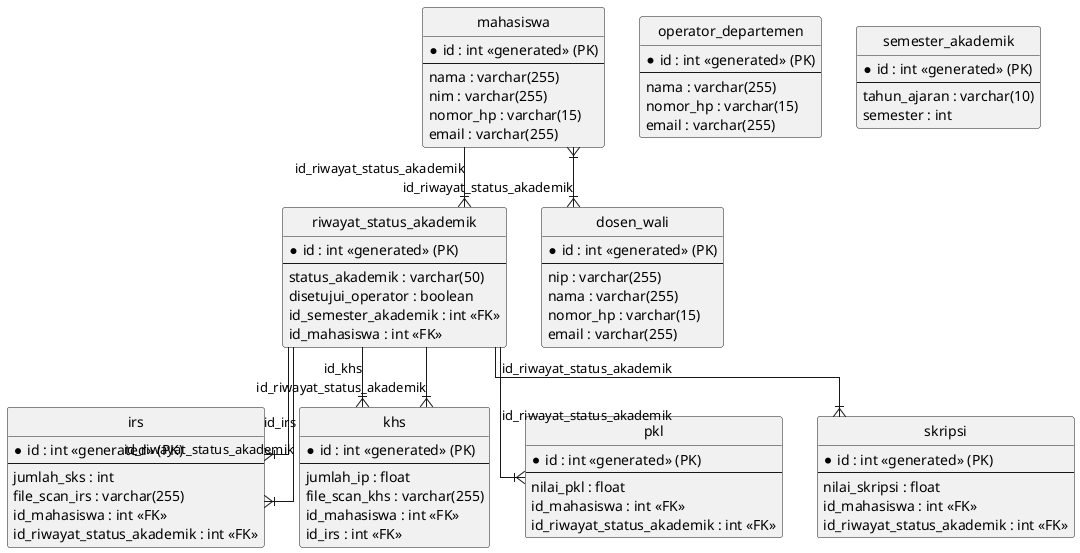 @startuml academia_physical_model

' hide the spot
hide circle

' avoid problems with angled crows feet
skinparam linetype ortho

entity "mahasiswa" as mahasiswa {
  *id : int <<generated>> (PK)
  --
  nama : varchar(255)
  nim : varchar(255)
  nomor_hp : varchar(15)
  email : varchar(255)
}


entity "riwayat_status_akademik" as riwayat_status_akademik {
  *id : int <<generated>> (PK)
  --
  status_akademik : varchar(50)
  disetujui_operator : boolean
  id_semester_akademik : int <<FK>>
  id_mahasiswa : int <<FK>>
}

entity "irs" as irs {
  *id : int <<generated>> (PK)
  --
  jumlah_sks : int
  file_scan_irs : varchar(255)
  id_mahasiswa : int <<FK>>
  id_riwayat_status_akademik : int <<FK>>
}

entity "khs" as khs {
  *id : int <<generated>> (PK)
  --
  jumlah_ip : float
  file_scan_khs : varchar(255)
  id_mahasiswa : int <<FK>>
  id_irs : int <<FK>>
}

entity "pkl" as pkl {
  *id : int <<generated>> (PK)
  --
  nilai_pkl : float
  id_mahasiswa : int <<FK>> 
  id_riwayat_status_akademik : int <<FK>>
}

entity "skripsi" as skripsi {
  *id : int <<generated>> (PK)
  --
  nilai_skripsi : float
  id_mahasiswa : int <<FK>> 
  id_riwayat_status_akademik : int <<FK>>
}

entity "dosen_wali" as dosen_wali {
  *id : int <<generated>> (PK)
  --
  nip : varchar(255)
  nama : varchar(255)
  nomor_hp : varchar(15)
  email : varchar(255)
}

entity "operator_departemen" as operator_departemen {
  *id : int <<generated>> (PK)
  --
  nama : varchar(255)
  nomor_hp : varchar(15)
  email : varchar(255)
}

entity "semester_akademik" as semester_akademik {
  *id : int <<generated>> (PK)
  --
  tahun_ajaran : varchar(10)
  semester : int
}


mahasiswa --|{ riwayat_status_akademik : id_riwayat_status_akademik
riwayat_status_akademik --|{ irs : id_irs
riwayat_status_akademik --|{ khs : id_khs
mahasiswa }|--|{ dosen_wali : id_riwayat_status_akademik
riwayat_status_akademik --|{ irs : id_riwayat_status_akademik
riwayat_status_akademik --|{ khs : id_riwayat_status_akademik
riwayat_status_akademik --|{ pkl : id_riwayat_status_akademik
riwayat_status_akademik --|{ skripsi : id_riwayat_status_akademik

@enduml
